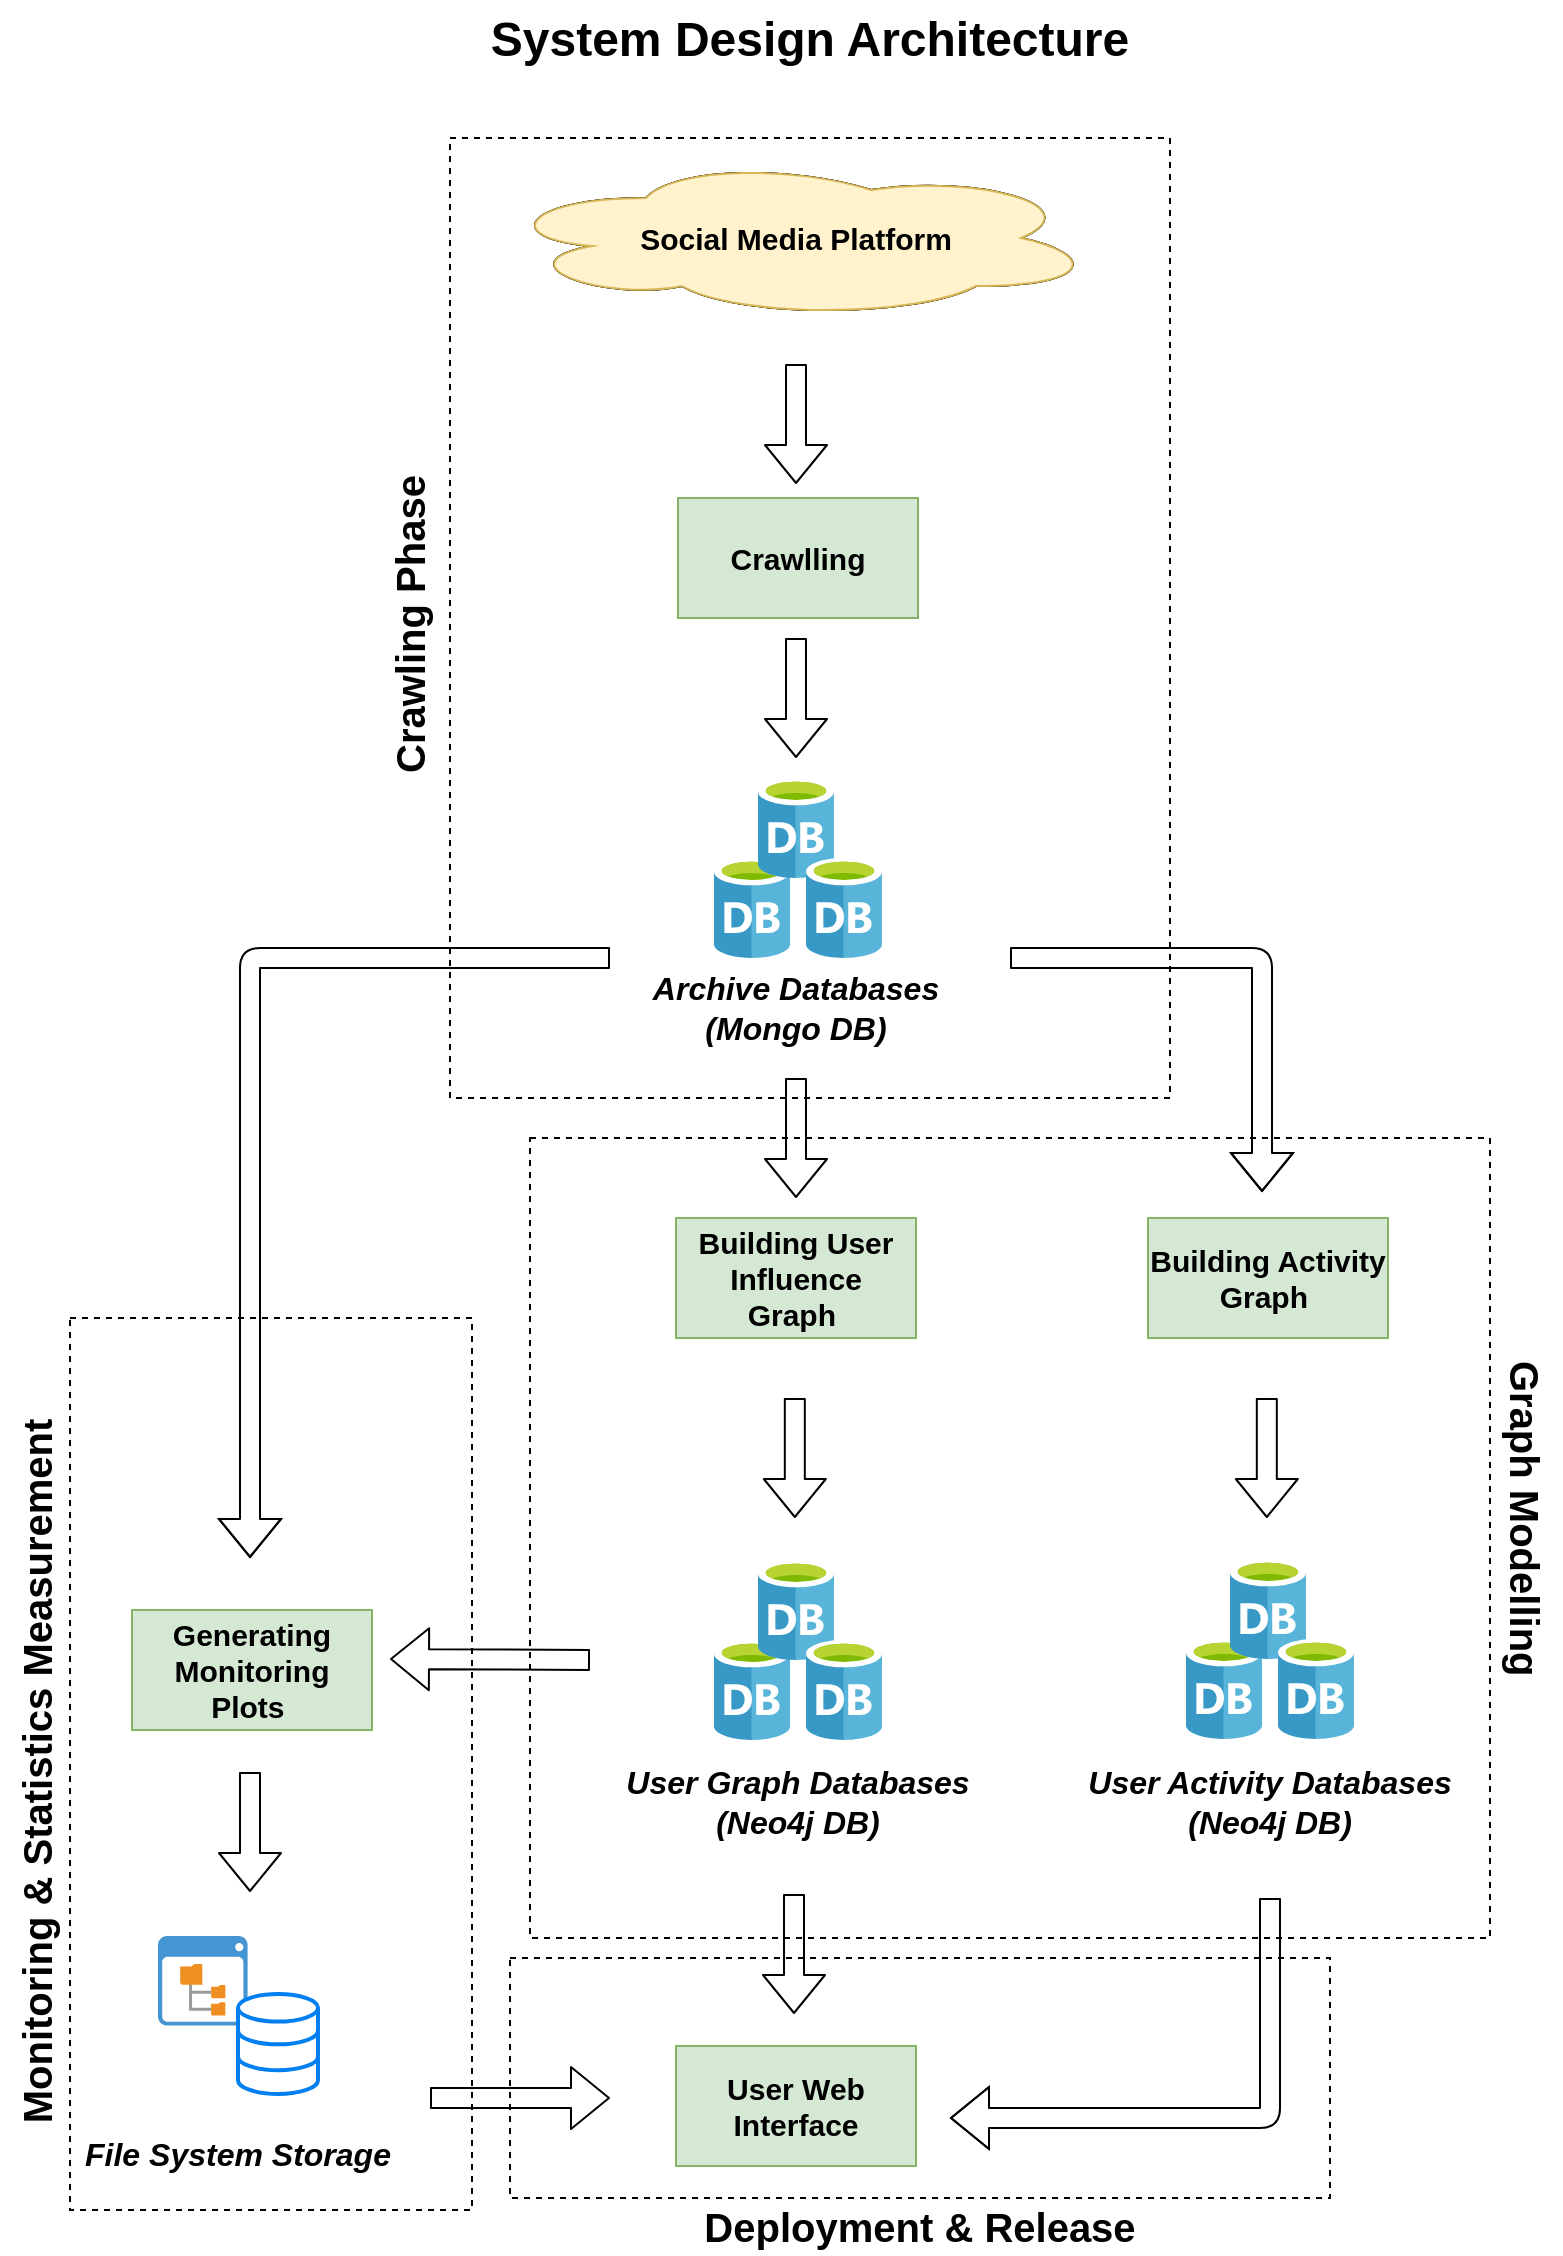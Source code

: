 <mxfile version="14.8.2" type="device"><diagram id="Zs4p2LlX7XI0mxXFIXvE" name="Page-1"><mxGraphModel dx="1422" dy="914" grid="1" gridSize="10" guides="1" tooltips="1" connect="1" arrows="1" fold="1" page="1" pageScale="1" pageWidth="827" pageHeight="1169" math="0" shadow="0"><root><mxCell id="0"/><mxCell id="1" parent="0"/><mxCell id="U0IyI3uzf3xT46B0GtCw-61" value="" style="rounded=0;whiteSpace=wrap;html=1;fontSize=15;dashed=1;fillColor=none;" parent="1" vertex="1"><mxGeometry x="270" y="1000" width="410" height="120" as="geometry"/></mxCell><mxCell id="U0IyI3uzf3xT46B0GtCw-57" value="" style="rounded=0;whiteSpace=wrap;html=1;fontSize=15;dashed=1;fillColor=none;" parent="1" vertex="1"><mxGeometry x="50" y="680" width="201" height="446" as="geometry"/></mxCell><mxCell id="U0IyI3uzf3xT46B0GtCw-55" value="" style="rounded=0;whiteSpace=wrap;html=1;fontSize=15;dashed=1;fillColor=none;" parent="1" vertex="1"><mxGeometry x="280" y="590" width="480" height="400" as="geometry"/></mxCell><mxCell id="U0IyI3uzf3xT46B0GtCw-53" value="" style="rounded=0;whiteSpace=wrap;html=1;fontSize=15;dashed=1;container=0;shadow=0;fillColor=none;verticalAlign=bottom;" parent="1" vertex="1"><mxGeometry x="240" y="90" width="360" height="480" as="geometry"/></mxCell><mxCell id="U0IyI3uzf3xT46B0GtCw-1" value="&lt;font style=&quot;font-size: 24px&quot;&gt;&lt;b&gt;System Design Architecture&lt;/b&gt;&lt;/font&gt;" style="text;html=1;strokeColor=none;fillColor=none;align=center;verticalAlign=middle;whiteSpace=wrap;rounded=0;" parent="1" vertex="1"><mxGeometry x="160" y="21" width="520" height="40" as="geometry"/></mxCell><mxCell id="U0IyI3uzf3xT46B0GtCw-2" value="&lt;font style=&quot;font-size: 12px&quot;&gt;Social Media Platform&lt;/font&gt;" style="ellipse;shape=cloud;whiteSpace=wrap;html=1;" parent="1" vertex="1"><mxGeometry x="263" y="100" width="300" height="80" as="geometry"/></mxCell><mxCell id="U0IyI3uzf3xT46B0GtCw-3" value="Crawlling" style="rounded=0;whiteSpace=wrap;html=1;" parent="1" vertex="1"><mxGeometry x="354" y="270" width="120" height="60" as="geometry"/></mxCell><mxCell id="U0IyI3uzf3xT46B0GtCw-4" value="Building User Influence Graph&amp;nbsp;" style="rounded=0;whiteSpace=wrap;html=1;fontStyle=1" parent="1" vertex="1"><mxGeometry x="353" y="630" width="120" height="60" as="geometry"/></mxCell><mxCell id="U0IyI3uzf3xT46B0GtCw-8" value="" style="shape=flexArrow;endArrow=classic;html=1;" parent="1" edge="1"><mxGeometry width="50" height="50" relative="1" as="geometry"><mxPoint x="413" y="203" as="sourcePoint"/><mxPoint x="413" y="263" as="targetPoint"/></mxGeometry></mxCell><mxCell id="U0IyI3uzf3xT46B0GtCw-9" value="" style="shape=flexArrow;endArrow=classic;html=1;" parent="1" edge="1"><mxGeometry width="50" height="50" relative="1" as="geometry"><mxPoint x="413" y="340" as="sourcePoint"/><mxPoint x="413" y="400" as="targetPoint"/></mxGeometry></mxCell><mxCell id="U0IyI3uzf3xT46B0GtCw-13" value="" style="aspect=fixed;html=1;points=[];align=center;image;fontSize=12;image=img/lib/mscae/Database_General.svg;" parent="1" vertex="1"><mxGeometry x="372" y="450" width="38" height="50" as="geometry"/></mxCell><mxCell id="U0IyI3uzf3xT46B0GtCw-14" value="" style="aspect=fixed;html=1;points=[];align=center;image;fontSize=12;image=img/lib/mscae/Database_General.svg;" parent="1" vertex="1"><mxGeometry x="394" y="410" width="38" height="50" as="geometry"/></mxCell><mxCell id="U0IyI3uzf3xT46B0GtCw-15" value="" style="aspect=fixed;html=1;points=[];align=center;image;fontSize=12;image=img/lib/mscae/Database_General.svg;" parent="1" vertex="1"><mxGeometry x="418" y="450" width="38" height="50" as="geometry"/></mxCell><mxCell id="U0IyI3uzf3xT46B0GtCw-16" value="" style="shape=flexArrow;endArrow=classic;html=1;" parent="1" edge="1"><mxGeometry width="50" height="50" relative="1" as="geometry"><mxPoint x="413" y="560" as="sourcePoint"/><mxPoint x="413" y="620" as="targetPoint"/></mxGeometry></mxCell><mxCell id="U0IyI3uzf3xT46B0GtCw-17" value="&lt;font style=&quot;font-size: 16px&quot;&gt;&lt;i&gt;&lt;b&gt;Archive Databases&lt;br&gt;(Mongo DB)&lt;/b&gt;&lt;/i&gt;&lt;/font&gt;" style="text;html=1;strokeColor=none;fillColor=none;align=center;verticalAlign=middle;whiteSpace=wrap;rounded=0;" parent="1" vertex="1"><mxGeometry x="338" y="500" width="150" height="50" as="geometry"/></mxCell><mxCell id="U0IyI3uzf3xT46B0GtCw-18" value="" style="shape=flexArrow;endArrow=classic;html=1;" parent="1" edge="1"><mxGeometry width="50" height="50" relative="1" as="geometry"><mxPoint x="412.41" y="720" as="sourcePoint"/><mxPoint x="412.41" y="780" as="targetPoint"/></mxGeometry></mxCell><mxCell id="U0IyI3uzf3xT46B0GtCw-19" value="Building Activity Graph&amp;nbsp;" style="rounded=0;whiteSpace=wrap;html=1;fontStyle=1;fontSize=15;fillColor=#d5e8d4;strokeColor=#82b366;" parent="1" vertex="1"><mxGeometry x="589" y="630" width="120" height="60" as="geometry"/></mxCell><mxCell id="U0IyI3uzf3xT46B0GtCw-20" value="" style="aspect=fixed;html=1;points=[];align=center;image;fontSize=12;image=img/lib/mscae/Database_General.svg;" parent="1" vertex="1"><mxGeometry x="372" y="841" width="38" height="50" as="geometry"/></mxCell><mxCell id="U0IyI3uzf3xT46B0GtCw-21" value="" style="aspect=fixed;html=1;points=[];align=center;image;fontSize=12;image=img/lib/mscae/Database_General.svg;" parent="1" vertex="1"><mxGeometry x="394" y="801" width="38" height="50" as="geometry"/></mxCell><mxCell id="U0IyI3uzf3xT46B0GtCw-22" value="" style="aspect=fixed;html=1;points=[];align=center;image;fontSize=12;image=img/lib/mscae/Database_General.svg;" parent="1" vertex="1"><mxGeometry x="418" y="841" width="38" height="50" as="geometry"/></mxCell><mxCell id="U0IyI3uzf3xT46B0GtCw-23" value="&lt;font style=&quot;font-size: 16px&quot;&gt;&lt;i&gt;&lt;b&gt;User Graph Databases&lt;br&gt;(Neo4j DB)&lt;/b&gt;&lt;/i&gt;&lt;/font&gt;" style="text;html=1;strokeColor=none;fillColor=none;align=center;verticalAlign=middle;whiteSpace=wrap;rounded=0;" parent="1" vertex="1"><mxGeometry x="324" y="902" width="180" height="40" as="geometry"/></mxCell><mxCell id="U0IyI3uzf3xT46B0GtCw-30" value="" style="aspect=fixed;html=1;points=[];align=center;image;fontSize=12;image=img/lib/mscae/Database_General.svg;" parent="1" vertex="1"><mxGeometry x="608" y="840.5" width="38" height="50" as="geometry"/></mxCell><mxCell id="U0IyI3uzf3xT46B0GtCw-31" value="" style="aspect=fixed;html=1;points=[];align=center;image;fontSize=12;image=img/lib/mscae/Database_General.svg;" parent="1" vertex="1"><mxGeometry x="630" y="800.5" width="38" height="50" as="geometry"/></mxCell><mxCell id="U0IyI3uzf3xT46B0GtCw-32" value="" style="aspect=fixed;html=1;points=[];align=center;image;fontSize=12;image=img/lib/mscae/Database_General.svg;" parent="1" vertex="1"><mxGeometry x="654" y="840.5" width="38" height="50" as="geometry"/></mxCell><mxCell id="U0IyI3uzf3xT46B0GtCw-33" value="&lt;font style=&quot;font-size: 16px&quot;&gt;&lt;i&gt;&lt;b&gt;User Activity Databases&lt;br&gt;(Neo4j DB)&lt;/b&gt;&lt;/i&gt;&lt;/font&gt;" style="text;html=1;strokeColor=none;fillColor=none;align=center;verticalAlign=middle;whiteSpace=wrap;rounded=0;" parent="1" vertex="1"><mxGeometry x="540" y="901.5" width="220" height="40" as="geometry"/></mxCell><mxCell id="U0IyI3uzf3xT46B0GtCw-35" value="" style="shape=flexArrow;endArrow=classic;html=1;" parent="1" edge="1"><mxGeometry width="50" height="50" relative="1" as="geometry"><mxPoint x="648.41" y="720" as="sourcePoint"/><mxPoint x="648.41" y="780" as="targetPoint"/></mxGeometry></mxCell><mxCell id="U0IyI3uzf3xT46B0GtCw-36" value="" style="shape=flexArrow;endArrow=classic;html=1;" parent="1" edge="1"><mxGeometry width="50" height="50" relative="1" as="geometry"><mxPoint x="520" y="500" as="sourcePoint"/><mxPoint x="646" y="617" as="targetPoint"/><Array as="points"><mxPoint x="646" y="500"/></Array></mxGeometry></mxCell><mxCell id="U0IyI3uzf3xT46B0GtCw-37" value="" style="shape=flexArrow;endArrow=classic;html=1;" parent="1" edge="1"><mxGeometry width="50" height="50" relative="1" as="geometry"><mxPoint x="320" y="500" as="sourcePoint"/><mxPoint x="140" y="800" as="targetPoint"/><Array as="points"><mxPoint x="140" y="500"/></Array></mxGeometry></mxCell><mxCell id="U0IyI3uzf3xT46B0GtCw-38" value="User Web Interface" style="rounded=0;whiteSpace=wrap;html=1;fontStyle=1" parent="1" vertex="1"><mxGeometry x="353" y="1044" width="120" height="60" as="geometry"/></mxCell><mxCell id="U0IyI3uzf3xT46B0GtCw-39" value="" style="shape=flexArrow;endArrow=classic;html=1;" parent="1" edge="1"><mxGeometry width="50" height="50" relative="1" as="geometry"><mxPoint x="412.0" y="968" as="sourcePoint"/><mxPoint x="412.0" y="1028" as="targetPoint"/></mxGeometry></mxCell><mxCell id="U0IyI3uzf3xT46B0GtCw-40" value="" style="shadow=0;dashed=0;html=1;strokeColor=none;fillColor=#4495D1;labelPosition=center;verticalLabelPosition=bottom;verticalAlign=top;align=center;outlineConnect=0;shape=mxgraph.veeam.2d.file_system_browser;" parent="1" vertex="1"><mxGeometry x="94" y="989" width="44.8" height="44.8" as="geometry"/></mxCell><mxCell id="U0IyI3uzf3xT46B0GtCw-41" value="" style="html=1;verticalLabelPosition=bottom;align=center;labelBackgroundColor=#ffffff;verticalAlign=top;strokeWidth=2;strokeColor=#0080F0;shadow=0;dashed=0;shape=mxgraph.ios7.icons.data;" parent="1" vertex="1"><mxGeometry x="134" y="1018" width="40" height="50" as="geometry"/></mxCell><mxCell id="U0IyI3uzf3xT46B0GtCw-42" value="&lt;span style=&quot;font-size: 16px&quot;&gt;&lt;b&gt;&lt;i&gt;File System Storage&lt;/i&gt;&lt;/b&gt;&lt;/span&gt;" style="text;html=1;strokeColor=none;fillColor=none;align=center;verticalAlign=middle;whiteSpace=wrap;rounded=0;" parent="1" vertex="1"><mxGeometry x="44" y="1078" width="180" height="40" as="geometry"/></mxCell><mxCell id="U0IyI3uzf3xT46B0GtCw-43" value="" style="shape=flexArrow;endArrow=classic;html=1;" parent="1" edge="1"><mxGeometry width="50" height="50" relative="1" as="geometry"><mxPoint x="140.0" y="907" as="sourcePoint"/><mxPoint x="140.0" y="967" as="targetPoint"/></mxGeometry></mxCell><mxCell id="U0IyI3uzf3xT46B0GtCw-44" value="" style="shape=flexArrow;endArrow=classic;html=1;" parent="1" edge="1"><mxGeometry width="50" height="50" relative="1" as="geometry"><mxPoint x="230" y="1070" as="sourcePoint"/><mxPoint x="320" y="1070" as="targetPoint"/></mxGeometry></mxCell><mxCell id="U0IyI3uzf3xT46B0GtCw-45" value="" style="shape=flexArrow;endArrow=classic;html=1;" parent="1" edge="1"><mxGeometry width="50" height="50" relative="1" as="geometry"><mxPoint x="650" y="970" as="sourcePoint"/><mxPoint x="490" y="1080" as="targetPoint"/><Array as="points"><mxPoint x="650" y="1080"/></Array></mxGeometry></mxCell><mxCell id="U0IyI3uzf3xT46B0GtCw-46" value="&lt;font style=&quot;font-size: 12px&quot;&gt;Social Media Platform&lt;/font&gt;" style="ellipse;shape=cloud;whiteSpace=wrap;html=1;fontStyle=1" parent="1" vertex="1"><mxGeometry x="263" y="100" width="300" height="80" as="geometry"/></mxCell><mxCell id="U0IyI3uzf3xT46B0GtCw-47" value="Crawlling" style="rounded=0;whiteSpace=wrap;html=1;fontStyle=1" parent="1" vertex="1"><mxGeometry x="354" y="270" width="120" height="60" as="geometry"/></mxCell><mxCell id="U0IyI3uzf3xT46B0GtCw-48" value="&lt;font style=&quot;font-size: 15px;&quot;&gt;Social Media Platform&lt;/font&gt;" style="ellipse;shape=cloud;whiteSpace=wrap;html=1;fontStyle=1;fontSize=15;fillColor=#fff2cc;strokeColor=#d6b656;" parent="1" vertex="1"><mxGeometry x="263" y="100" width="300" height="80" as="geometry"/></mxCell><mxCell id="U0IyI3uzf3xT46B0GtCw-49" value="Crawlling" style="rounded=0;whiteSpace=wrap;html=1;fontStyle=1;fontSize=15;fillColor=#d5e8d4;strokeColor=#82b366;" parent="1" vertex="1"><mxGeometry x="354" y="270" width="120" height="60" as="geometry"/></mxCell><mxCell id="U0IyI3uzf3xT46B0GtCw-50" value="Building User Influence Graph&amp;nbsp;" style="rounded=0;whiteSpace=wrap;html=1;fontStyle=1;fontSize=15;fillColor=#d5e8d4;strokeColor=#82b366;" parent="1" vertex="1"><mxGeometry x="353" y="630" width="120" height="60" as="geometry"/></mxCell><mxCell id="U0IyI3uzf3xT46B0GtCw-51" value="User Web Interface" style="rounded=0;whiteSpace=wrap;html=1;fontStyle=1;fontSize=15;fillColor=#d5e8d4;strokeColor=#82b366;" parent="1" vertex="1"><mxGeometry x="353" y="1044" width="120" height="60" as="geometry"/></mxCell><mxCell id="U0IyI3uzf3xT46B0GtCw-52" value="Generating Monitoring Plots&amp;nbsp;" style="rounded=0;whiteSpace=wrap;html=1;fontStyle=1;fontSize=15;fillColor=#d5e8d4;strokeColor=#82b366;" parent="1" vertex="1"><mxGeometry x="81" y="826" width="120" height="60" as="geometry"/></mxCell><mxCell id="U0IyI3uzf3xT46B0GtCw-54" value="&lt;b&gt;&lt;font style=&quot;font-size: 20px&quot;&gt;Crawling Phase&lt;br&gt;&lt;/font&gt;&lt;/b&gt;" style="text;html=1;strokeColor=none;fillColor=none;align=center;verticalAlign=middle;whiteSpace=wrap;rounded=0;dashed=1;fontSize=15;direction=west;rotation=270;" parent="1" vertex="1"><mxGeometry x="-18" y="313" width="475" height="40" as="geometry"/></mxCell><mxCell id="U0IyI3uzf3xT46B0GtCw-56" value="&lt;b&gt;&lt;font style=&quot;font-size: 20px&quot;&gt;Graph Modelling&lt;br&gt;&lt;/font&gt;&lt;/b&gt;" style="text;html=1;strokeColor=none;fillColor=none;align=center;verticalAlign=middle;whiteSpace=wrap;rounded=0;dashed=1;fontSize=15;direction=west;rotation=90;" parent="1" vertex="1"><mxGeometry x="668.13" y="762.87" width="219" height="35.25" as="geometry"/></mxCell><mxCell id="U0IyI3uzf3xT46B0GtCw-60" value="&lt;font&gt;&lt;span style=&quot;font-size: 20px&quot;&gt;&lt;b&gt;Monitoring &amp;amp; Statistics Measurement&amp;nbsp;&lt;/b&gt;&lt;/span&gt;&lt;br&gt;&lt;/font&gt;" style="text;html=1;strokeColor=none;fillColor=none;align=center;verticalAlign=middle;whiteSpace=wrap;rounded=0;dashed=1;fontSize=15;direction=west;rotation=270;" parent="1" vertex="1"><mxGeometry x="-187.3" y="886.47" width="440.7" height="35.38" as="geometry"/></mxCell><mxCell id="U0IyI3uzf3xT46B0GtCw-63" value="&lt;font&gt;&lt;span style=&quot;font-size: 20px&quot;&gt;&lt;b&gt;Deployment &amp;amp; Release&lt;/b&gt;&lt;/span&gt;&lt;br&gt;&lt;/font&gt;" style="text;html=1;strokeColor=none;fillColor=none;align=center;verticalAlign=middle;whiteSpace=wrap;rounded=0;dashed=1;fontSize=15;direction=west;rotation=0;" parent="1" vertex="1"><mxGeometry x="270" y="1120" width="410" height="28" as="geometry"/></mxCell><mxCell id="ZEzFKKmDF0Txk5jO8Z9R-1" value="" style="shape=flexArrow;endArrow=classic;html=1;" edge="1" parent="1"><mxGeometry width="50" height="50" relative="1" as="geometry"><mxPoint x="310" y="851" as="sourcePoint"/><mxPoint x="210" y="850.5" as="targetPoint"/></mxGeometry></mxCell></root></mxGraphModel></diagram></mxfile>